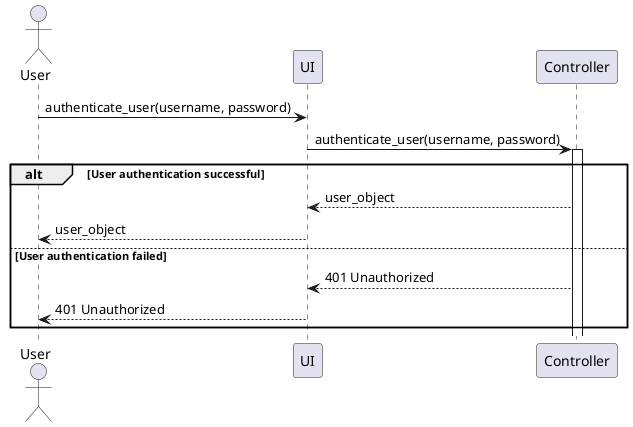 @startuml

actor User
participant "UI" as Server
participant Controller


User -> Server: authenticate_user(username, password)
Server -> Controller: authenticate_user(username, password)
activate Controller
alt User authentication successful
    Controller --> Server: user_object
    Server --> User: user_object
else User authentication failed
    Controller --> Server: 401 Unauthorized
    Server --> User: 401 Unauthorized
end

@enduml